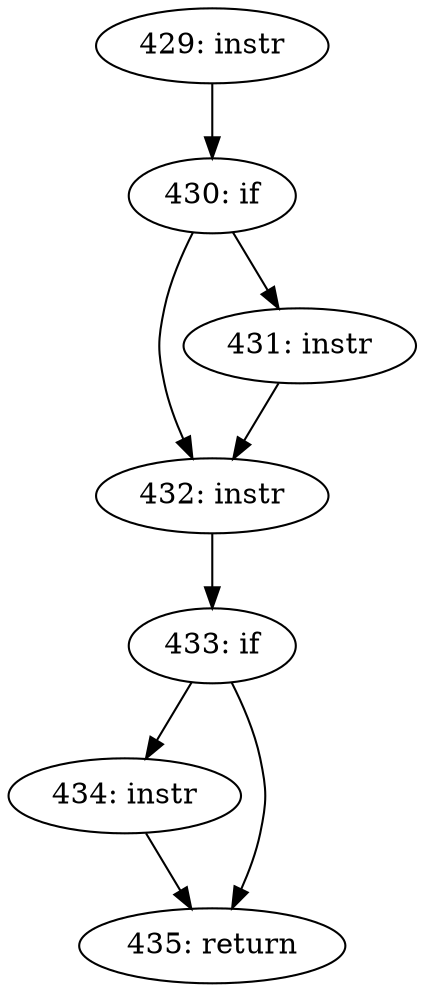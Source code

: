 digraph CFG_tcp_fin_time {
429 [label="429: instr"]
	429 -> 430
430 [label="430: if"]
	430 -> 432
	430 -> 431
431 [label="431: instr"]
	431 -> 432
432 [label="432: instr"]
	432 -> 433
433 [label="433: if"]
	433 -> 434
	433 -> 435
434 [label="434: instr"]
	434 -> 435
435 [label="435: return"]
	
}

